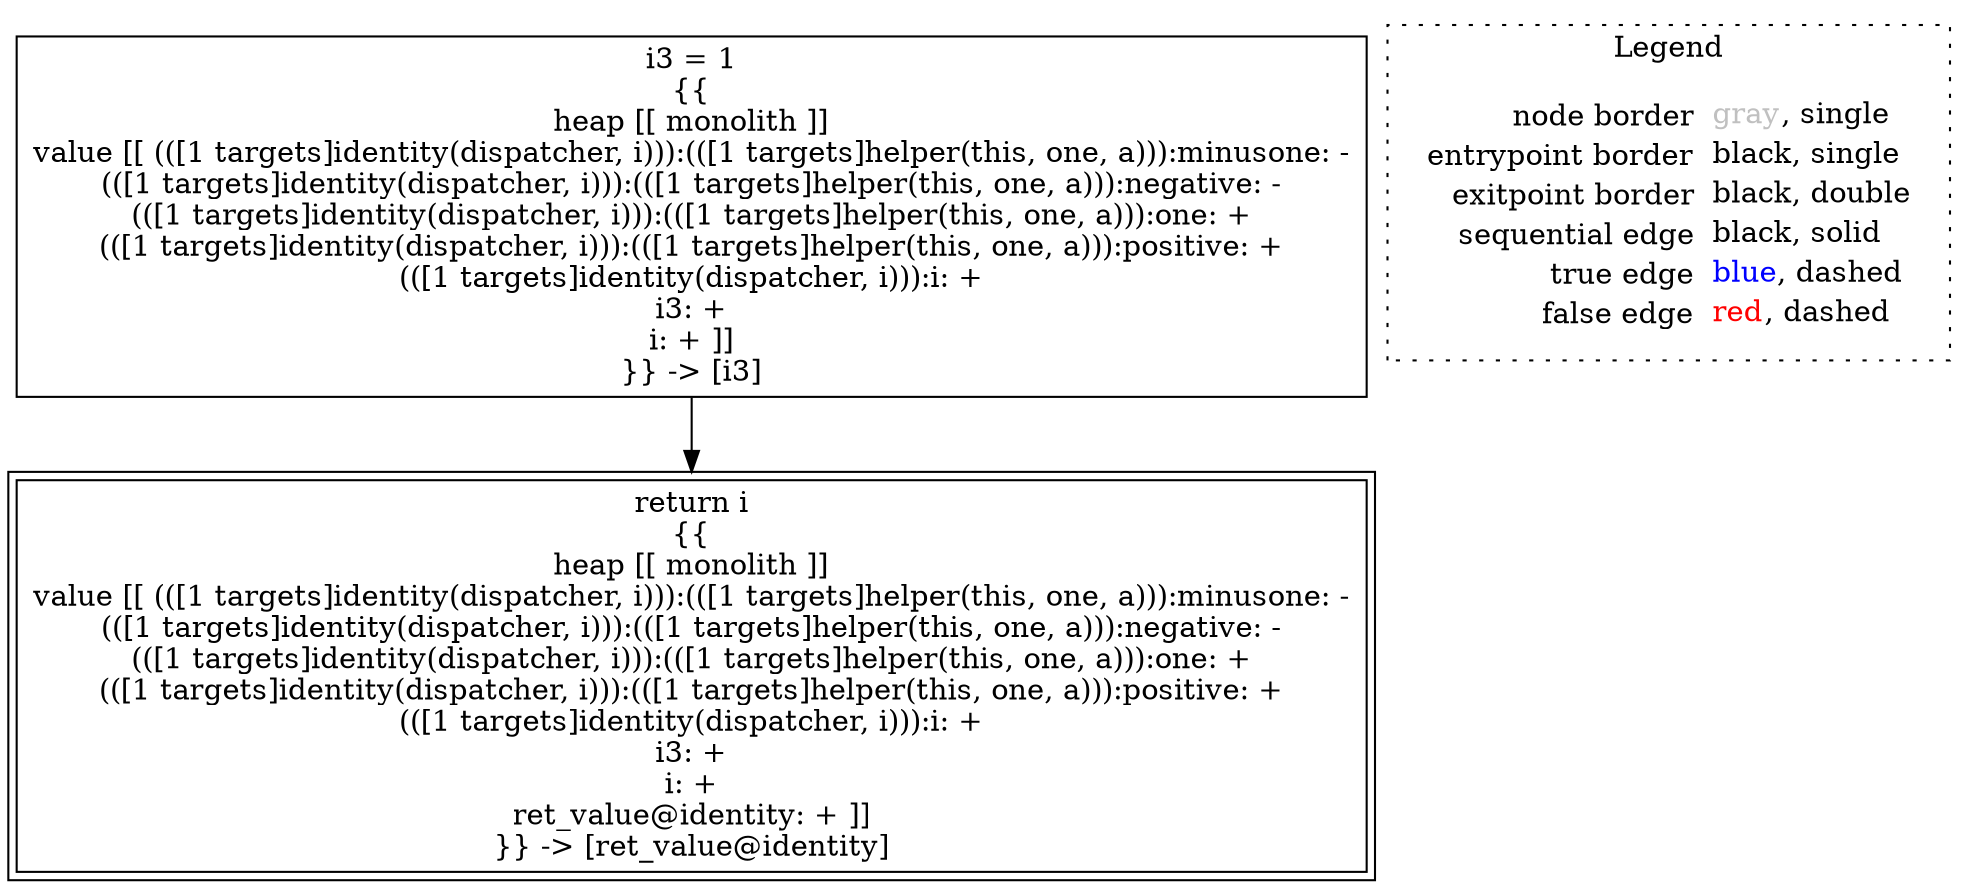 digraph {
	"node0" [shape="rect",color="black",label=<i3 = 1<BR/>{{<BR/>heap [[ monolith ]]<BR/>value [[ (([1 targets]identity(dispatcher, i))):(([1 targets]helper(this, one, a))):minusone: -<BR/>(([1 targets]identity(dispatcher, i))):(([1 targets]helper(this, one, a))):negative: -<BR/>(([1 targets]identity(dispatcher, i))):(([1 targets]helper(this, one, a))):one: +<BR/>(([1 targets]identity(dispatcher, i))):(([1 targets]helper(this, one, a))):positive: +<BR/>(([1 targets]identity(dispatcher, i))):i: +<BR/>i3: +<BR/>i: + ]]<BR/>}} -&gt; [i3]>];
	"node1" [shape="rect",color="black",peripheries="2",label=<return i<BR/>{{<BR/>heap [[ monolith ]]<BR/>value [[ (([1 targets]identity(dispatcher, i))):(([1 targets]helper(this, one, a))):minusone: -<BR/>(([1 targets]identity(dispatcher, i))):(([1 targets]helper(this, one, a))):negative: -<BR/>(([1 targets]identity(dispatcher, i))):(([1 targets]helper(this, one, a))):one: +<BR/>(([1 targets]identity(dispatcher, i))):(([1 targets]helper(this, one, a))):positive: +<BR/>(([1 targets]identity(dispatcher, i))):i: +<BR/>i3: +<BR/>i: +<BR/>ret_value@identity: + ]]<BR/>}} -&gt; [ret_value@identity]>];
	"node0" -> "node1" [color="black"];
subgraph cluster_legend {
	label="Legend";
	style=dotted;
	node [shape=plaintext];
	"legend" [label=<<table border="0" cellpadding="2" cellspacing="0" cellborder="0"><tr><td align="right">node border&nbsp;</td><td align="left"><font color="gray">gray</font>, single</td></tr><tr><td align="right">entrypoint border&nbsp;</td><td align="left"><font color="black">black</font>, single</td></tr><tr><td align="right">exitpoint border&nbsp;</td><td align="left"><font color="black">black</font>, double</td></tr><tr><td align="right">sequential edge&nbsp;</td><td align="left"><font color="black">black</font>, solid</td></tr><tr><td align="right">true edge&nbsp;</td><td align="left"><font color="blue">blue</font>, dashed</td></tr><tr><td align="right">false edge&nbsp;</td><td align="left"><font color="red">red</font>, dashed</td></tr></table>>];
}

}

